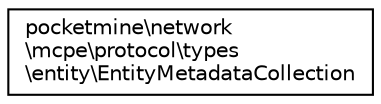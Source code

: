 digraph "Graphical Class Hierarchy"
{
 // INTERACTIVE_SVG=YES
 // LATEX_PDF_SIZE
  edge [fontname="Helvetica",fontsize="10",labelfontname="Helvetica",labelfontsize="10"];
  node [fontname="Helvetica",fontsize="10",shape=record];
  rankdir="LR";
  Node0 [label="pocketmine\\network\l\\mcpe\\protocol\\types\l\\entity\\EntityMetadataCollection",height=0.2,width=0.4,color="black", fillcolor="white", style="filled",URL="$d1/dc7/classpocketmine_1_1network_1_1mcpe_1_1protocol_1_1types_1_1entity_1_1_entity_metadata_collection.html",tooltip=" "];
}

